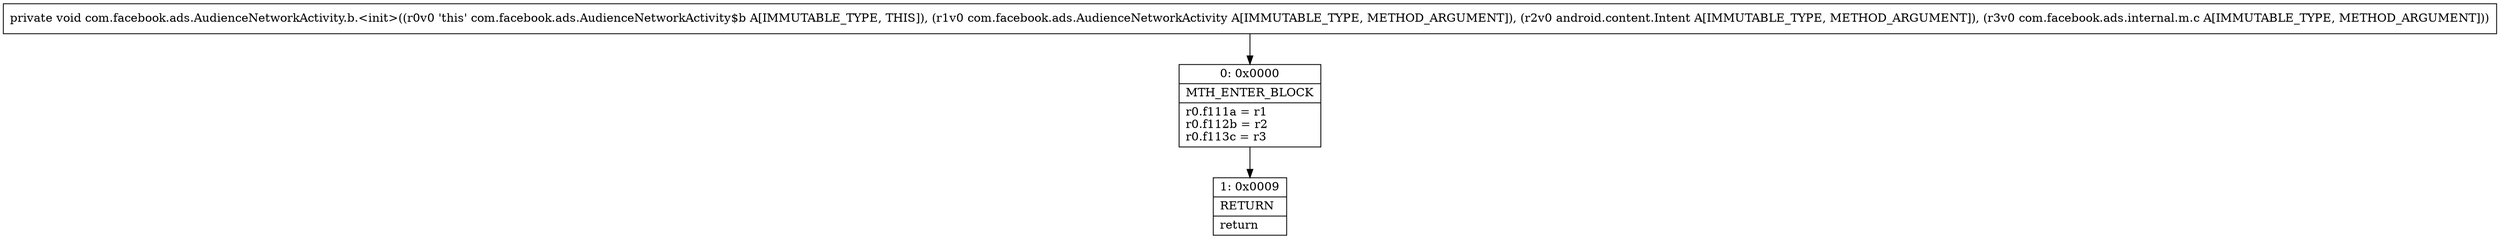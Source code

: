 digraph "CFG forcom.facebook.ads.AudienceNetworkActivity.b.\<init\>(Lcom\/facebook\/ads\/AudienceNetworkActivity;Landroid\/content\/Intent;Lcom\/facebook\/ads\/internal\/m\/c;)V" {
Node_0 [shape=record,label="{0\:\ 0x0000|MTH_ENTER_BLOCK\l|r0.f111a = r1\lr0.f112b = r2\lr0.f113c = r3\l}"];
Node_1 [shape=record,label="{1\:\ 0x0009|RETURN\l|return\l}"];
MethodNode[shape=record,label="{private void com.facebook.ads.AudienceNetworkActivity.b.\<init\>((r0v0 'this' com.facebook.ads.AudienceNetworkActivity$b A[IMMUTABLE_TYPE, THIS]), (r1v0 com.facebook.ads.AudienceNetworkActivity A[IMMUTABLE_TYPE, METHOD_ARGUMENT]), (r2v0 android.content.Intent A[IMMUTABLE_TYPE, METHOD_ARGUMENT]), (r3v0 com.facebook.ads.internal.m.c A[IMMUTABLE_TYPE, METHOD_ARGUMENT])) }"];
MethodNode -> Node_0;
Node_0 -> Node_1;
}

